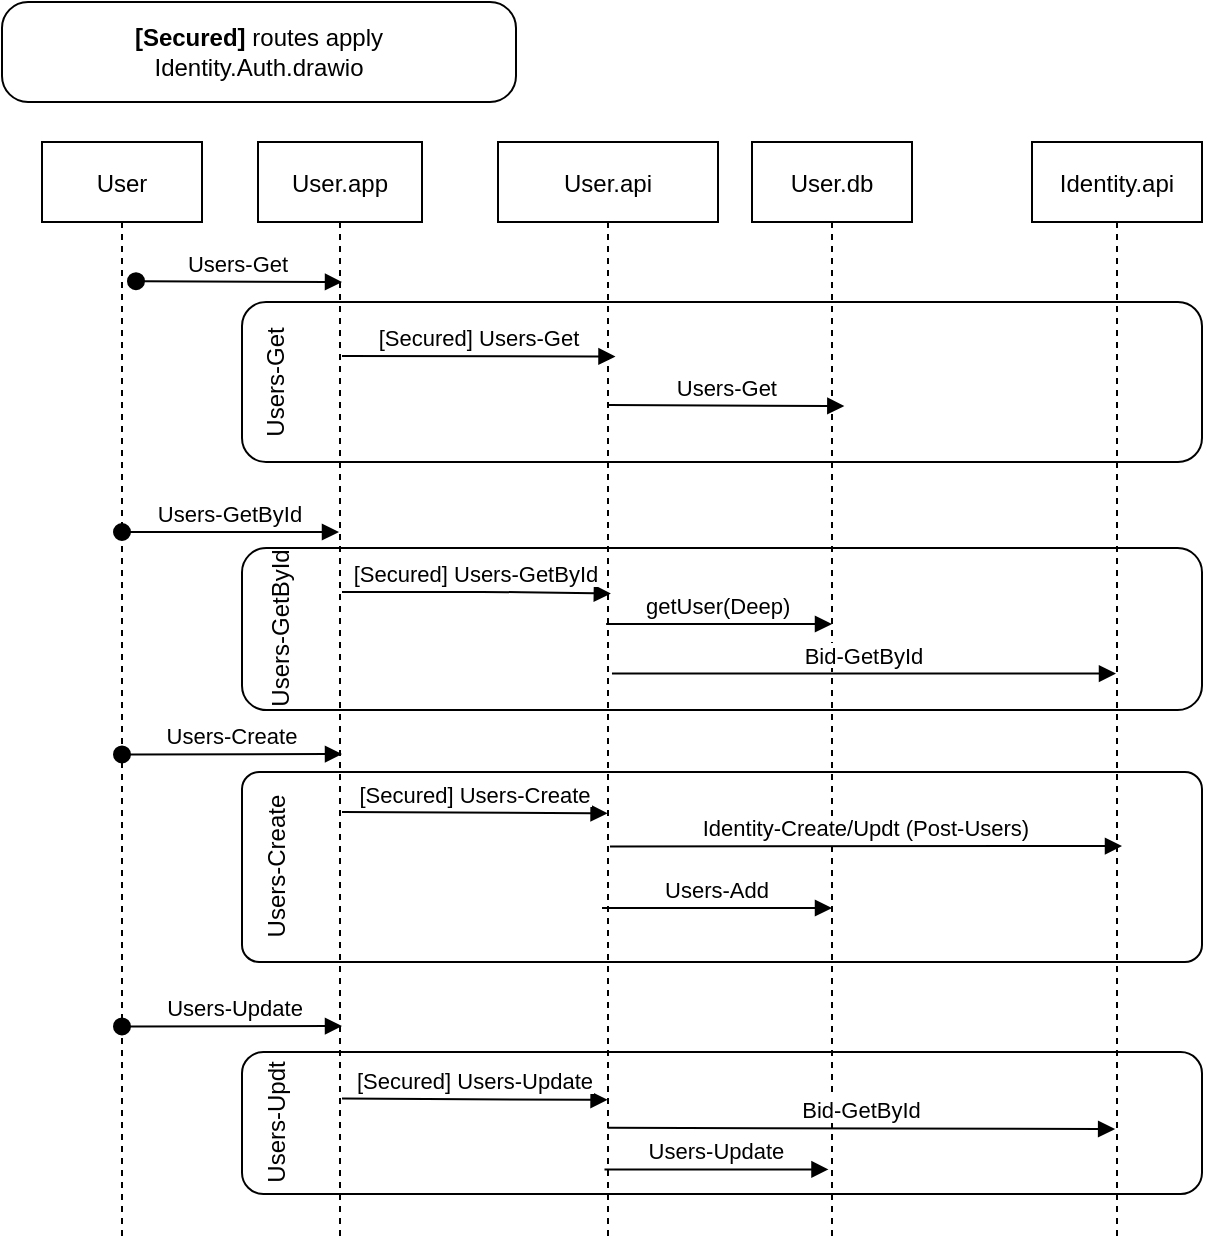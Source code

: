 <mxfile version="22.1.21" type="device">
  <diagram id="kgpKYQtTHZ0yAKxKKP6v" name="Page-1">
    <mxGraphModel dx="1034" dy="511" grid="1" gridSize="10" guides="1" tooltips="1" connect="1" arrows="1" fold="1" page="1" pageScale="1" pageWidth="850" pageHeight="1100" math="0" shadow="0">
      <root>
        <mxCell id="0" />
        <mxCell id="1" parent="0" />
        <mxCell id="ikQ_CwQw4RkmRQNjUgqd-4" value="&lt;p style=&quot;line-height: 0%;&quot;&gt;&lt;span style=&quot;background-color: initial;&quot;&gt;Users-Updt&lt;/span&gt;&lt;/p&gt;" style="rounded=1;whiteSpace=wrap;html=1;align=center;verticalAlign=top;spacing=0;horizontal=0;" parent="1" vertex="1">
          <mxGeometry x="140" y="535" width="480" height="71" as="geometry" />
        </mxCell>
        <mxCell id="SLc_DM3xoZBw9nO8a_-V-14" value="&lt;p style=&quot;line-height: 0%;&quot;&gt;&lt;span style=&quot;background-color: initial;&quot;&gt;Users-Create&lt;/span&gt;&lt;/p&gt;" style="rounded=1;whiteSpace=wrap;html=1;align=center;verticalAlign=top;spacing=0;horizontal=0;arcSize=9;" parent="1" vertex="1">
          <mxGeometry x="140" y="395" width="480" height="95" as="geometry" />
        </mxCell>
        <mxCell id="a66V34djZB1lMs37rIlq-38" value="&lt;p style=&quot;line-height: 0%;&quot;&gt;Users-GetById&lt;/p&gt;" style="rounded=1;whiteSpace=wrap;html=1;align=center;verticalAlign=top;horizontal=0;" parent="1" vertex="1">
          <mxGeometry x="140" y="283" width="480" height="81" as="geometry" />
        </mxCell>
        <mxCell id="a66V34djZB1lMs37rIlq-15" value="&lt;p style=&quot;line-height: 0%;&quot;&gt;&lt;span style=&quot;background-color: initial;&quot;&gt;Users-Get&lt;/span&gt;&lt;/p&gt;" style="rounded=1;whiteSpace=wrap;html=1;align=center;verticalAlign=top;spacing=0;horizontal=0;" parent="1" vertex="1">
          <mxGeometry x="140" y="160" width="480" height="80" as="geometry" />
        </mxCell>
        <mxCell id="3nuBFxr9cyL0pnOWT2aG-1" value="User.app" style="shape=umlLifeline;perimeter=lifelinePerimeter;container=1;collapsible=0;recursiveResize=0;rounded=0;shadow=0;strokeWidth=1;" parent="1" vertex="1">
          <mxGeometry x="148" y="80" width="82" height="550" as="geometry" />
        </mxCell>
        <mxCell id="3nuBFxr9cyL0pnOWT2aG-8" value="[Secured] Users-Get" style="verticalAlign=bottom;endArrow=block;shadow=0;strokeWidth=1;entryX=0.534;entryY=0.195;entryDx=0;entryDy=0;entryPerimeter=0;" parent="1" target="3nuBFxr9cyL0pnOWT2aG-5" edge="1">
          <mxGeometry relative="1" as="geometry">
            <mxPoint x="190" y="187" as="sourcePoint" />
            <Array as="points" />
            <mxPoint x="308.5" y="187" as="targetPoint" />
          </mxGeometry>
        </mxCell>
        <mxCell id="a66V34djZB1lMs37rIlq-3" value="User" style="shape=umlLifeline;perimeter=lifelinePerimeter;container=1;collapsible=0;recursiveResize=0;rounded=0;shadow=0;strokeWidth=1;" parent="1" vertex="1">
          <mxGeometry x="40" y="80" width="80" height="550" as="geometry" />
        </mxCell>
        <mxCell id="SLc_DM3xoZBw9nO8a_-V-3" value="Users-GetById" style="verticalAlign=bottom;startArrow=oval;endArrow=block;startSize=8;shadow=0;strokeWidth=1;" parent="a66V34djZB1lMs37rIlq-3" edge="1">
          <mxGeometry x="-0.005" relative="1" as="geometry">
            <mxPoint x="40" y="195" as="sourcePoint" />
            <mxPoint x="148.5" y="195" as="targetPoint" />
            <mxPoint as="offset" />
          </mxGeometry>
        </mxCell>
        <mxCell id="SLc_DM3xoZBw9nO8a_-V-17" value="Users-Create" style="verticalAlign=bottom;startArrow=oval;endArrow=block;startSize=8;shadow=0;strokeWidth=1;" parent="a66V34djZB1lMs37rIlq-3" edge="1">
          <mxGeometry x="0.0" relative="1" as="geometry">
            <mxPoint x="40" y="306.2" as="sourcePoint" />
            <mxPoint x="150" y="306" as="targetPoint" />
            <mxPoint as="offset" />
          </mxGeometry>
        </mxCell>
        <mxCell id="ikQ_CwQw4RkmRQNjUgqd-5" value=" Users-Update" style="verticalAlign=bottom;startArrow=oval;endArrow=block;startSize=8;shadow=0;strokeWidth=1;" parent="a66V34djZB1lMs37rIlq-3" edge="1">
          <mxGeometry x="0.0" relative="1" as="geometry">
            <mxPoint x="40" y="442.2" as="sourcePoint" />
            <mxPoint x="150" y="442" as="targetPoint" />
            <mxPoint as="offset" />
          </mxGeometry>
        </mxCell>
        <mxCell id="a66V34djZB1lMs37rIlq-5" value="Users-Get" style="verticalAlign=bottom;startArrow=oval;endArrow=block;startSize=8;shadow=0;strokeWidth=1;exitX=1.2;exitY=0.06;exitDx=0;exitDy=0;exitPerimeter=0;" parent="1" edge="1">
          <mxGeometry x="-0.01" relative="1" as="geometry">
            <mxPoint x="87" y="149.6" as="sourcePoint" />
            <mxPoint x="190" y="150" as="targetPoint" />
            <mxPoint as="offset" />
          </mxGeometry>
        </mxCell>
        <mxCell id="a66V34djZB1lMs37rIlq-22" value="[Secured] Users-GetById" style="verticalAlign=bottom;endArrow=block;shadow=0;strokeWidth=1;entryX=0.513;entryY=0.255;entryDx=0;entryDy=0;entryPerimeter=0;" parent="1" edge="1">
          <mxGeometry relative="1" as="geometry">
            <mxPoint x="190" y="305" as="sourcePoint" />
            <mxPoint x="324.43" y="305.8" as="targetPoint" />
            <Array as="points">
              <mxPoint x="270" y="305" />
            </Array>
          </mxGeometry>
        </mxCell>
        <mxCell id="3nuBFxr9cyL0pnOWT2aG-5" value="User.api" style="shape=umlLifeline;perimeter=lifelinePerimeter;container=1;collapsible=0;recursiveResize=0;rounded=0;shadow=0;strokeWidth=1;" parent="1" vertex="1">
          <mxGeometry x="268" y="80" width="110" height="550" as="geometry" />
        </mxCell>
        <mxCell id="ikQ_CwQw4RkmRQNjUgqd-6" value="[Secured] Users-Update" style="verticalAlign=bottom;endArrow=block;shadow=0;strokeWidth=1;entryX=0.498;entryY=0.334;entryDx=0;entryDy=0;entryPerimeter=0;" parent="3nuBFxr9cyL0pnOWT2aG-5" edge="1">
          <mxGeometry relative="1" as="geometry">
            <mxPoint x="-78" y="478.29" as="sourcePoint" />
            <Array as="points" />
            <mxPoint x="54.78" y="478.93" as="targetPoint" />
          </mxGeometry>
        </mxCell>
        <mxCell id="a66V34djZB1lMs37rIlq-1" value="User.db" style="shape=umlLifeline;perimeter=lifelinePerimeter;container=1;collapsible=0;recursiveResize=0;rounded=0;shadow=0;strokeWidth=1;" parent="1" vertex="1">
          <mxGeometry x="395" y="80" width="80" height="550" as="geometry" />
        </mxCell>
        <mxCell id="a66V34djZB1lMs37rIlq-20" value="Identity.api" style="shape=umlLifeline;perimeter=lifelinePerimeter;container=1;collapsible=0;recursiveResize=0;rounded=0;shadow=0;strokeWidth=1;" parent="1" vertex="1">
          <mxGeometry x="535" y="80" width="85" height="550" as="geometry" />
        </mxCell>
        <mxCell id="SLc_DM3xoZBw9nO8a_-V-1" value="Users-Get" style="verticalAlign=bottom;endArrow=block;shadow=0;strokeWidth=1;exitX=0.504;exitY=0.301;exitDx=0;exitDy=0;exitPerimeter=0;entryX=0.577;entryY=0.24;entryDx=0;entryDy=0;entryPerimeter=0;" parent="1" target="a66V34djZB1lMs37rIlq-1" edge="1">
          <mxGeometry relative="1" as="geometry">
            <mxPoint x="323.44" y="211.56" as="sourcePoint" />
            <Array as="points" />
            <mxPoint x="440" y="210" as="targetPoint" />
          </mxGeometry>
        </mxCell>
        <mxCell id="SLc_DM3xoZBw9nO8a_-V-2" value="getUser(Deep)" style="verticalAlign=bottom;endArrow=block;shadow=0;strokeWidth=1;" parent="1" edge="1">
          <mxGeometry x="-0.008" relative="1" as="geometry">
            <mxPoint x="322.071" y="321" as="sourcePoint" />
            <mxPoint x="435" y="321" as="targetPoint" />
            <Array as="points" />
            <mxPoint as="offset" />
          </mxGeometry>
        </mxCell>
        <mxCell id="SLc_DM3xoZBw9nO8a_-V-15" value="[Secured] Users-Create" style="verticalAlign=bottom;endArrow=block;shadow=0;strokeWidth=1;entryX=0.498;entryY=0.334;entryDx=0;entryDy=0;entryPerimeter=0;" parent="1" edge="1">
          <mxGeometry relative="1" as="geometry">
            <mxPoint x="190" y="415" as="sourcePoint" />
            <Array as="points" />
            <mxPoint x="322.78" y="415.64" as="targetPoint" />
          </mxGeometry>
        </mxCell>
        <mxCell id="SLc_DM3xoZBw9nO8a_-V-19" value="Users-Add" style="verticalAlign=bottom;endArrow=block;shadow=0;strokeWidth=1;" parent="1" edge="1">
          <mxGeometry relative="1" as="geometry">
            <mxPoint x="320" y="463" as="sourcePoint" />
            <Array as="points" />
            <mxPoint x="435" y="463" as="targetPoint" />
          </mxGeometry>
        </mxCell>
        <mxCell id="SLc_DM3xoZBw9nO8a_-V-24" value="Identity-Create/Updt (Post-Users)" style="verticalAlign=bottom;endArrow=block;shadow=0;strokeWidth=1;exitX=0.509;exitY=0.92;exitDx=0;exitDy=0;exitPerimeter=0;" parent="1" edge="1">
          <mxGeometry relative="1" as="geometry">
            <mxPoint x="323.99" y="432.2" as="sourcePoint" />
            <Array as="points" />
            <mxPoint x="580" y="432" as="targetPoint" />
          </mxGeometry>
        </mxCell>
        <mxCell id="ikQ_CwQw4RkmRQNjUgqd-2" value="Bid-GetById" style="verticalAlign=bottom;endArrow=block;shadow=0;strokeWidth=1;exitX=0.518;exitY=0.305;exitDx=0;exitDy=0;exitPerimeter=0;" parent="1" target="a66V34djZB1lMs37rIlq-20" edge="1">
          <mxGeometry relative="1" as="geometry">
            <mxPoint x="324.98" y="345.8" as="sourcePoint" />
            <Array as="points" />
            <mxPoint x="682.7" y="344.84" as="targetPoint" />
          </mxGeometry>
        </mxCell>
        <mxCell id="ikQ_CwQw4RkmRQNjUgqd-11" value="Bid-GetById" style="verticalAlign=bottom;endArrow=block;shadow=0;strokeWidth=1;entryX=0.489;entryY=0.537;entryDx=0;entryDy=0;entryPerimeter=0;exitX=0.498;exitY=0.553;exitDx=0;exitDy=0;exitPerimeter=0;" parent="1" edge="1">
          <mxGeometry relative="1" as="geometry">
            <mxPoint x="322.78" y="572.88" as="sourcePoint" />
            <Array as="points" />
            <mxPoint x="576.565" y="573.52" as="targetPoint" />
          </mxGeometry>
        </mxCell>
        <mxCell id="PXgBn2mzGFnzGzOW3xak-1" value="Users-Update" style="verticalAlign=bottom;endArrow=block;shadow=0;strokeWidth=1;exitX=0.484;exitY=0.532;exitDx=0;exitDy=0;exitPerimeter=0;entryX=0.478;entryY=0.532;entryDx=0;entryDy=0;entryPerimeter=0;" parent="1" edge="1">
          <mxGeometry relative="1" as="geometry">
            <mxPoint x="321.24" y="593.72" as="sourcePoint" />
            <Array as="points" />
            <mxPoint x="433.24" y="593.72" as="targetPoint" />
          </mxGeometry>
        </mxCell>
        <mxCell id="PXgBn2mzGFnzGzOW3xak-3" value="&lt;b&gt;[Secured]&lt;/b&gt; routes apply&lt;br&gt;Identity.Auth.drawio" style="rounded=1;whiteSpace=wrap;html=1;arcSize=26;" parent="1" vertex="1">
          <mxGeometry x="20" y="10" width="257" height="50" as="geometry" />
        </mxCell>
      </root>
    </mxGraphModel>
  </diagram>
</mxfile>
